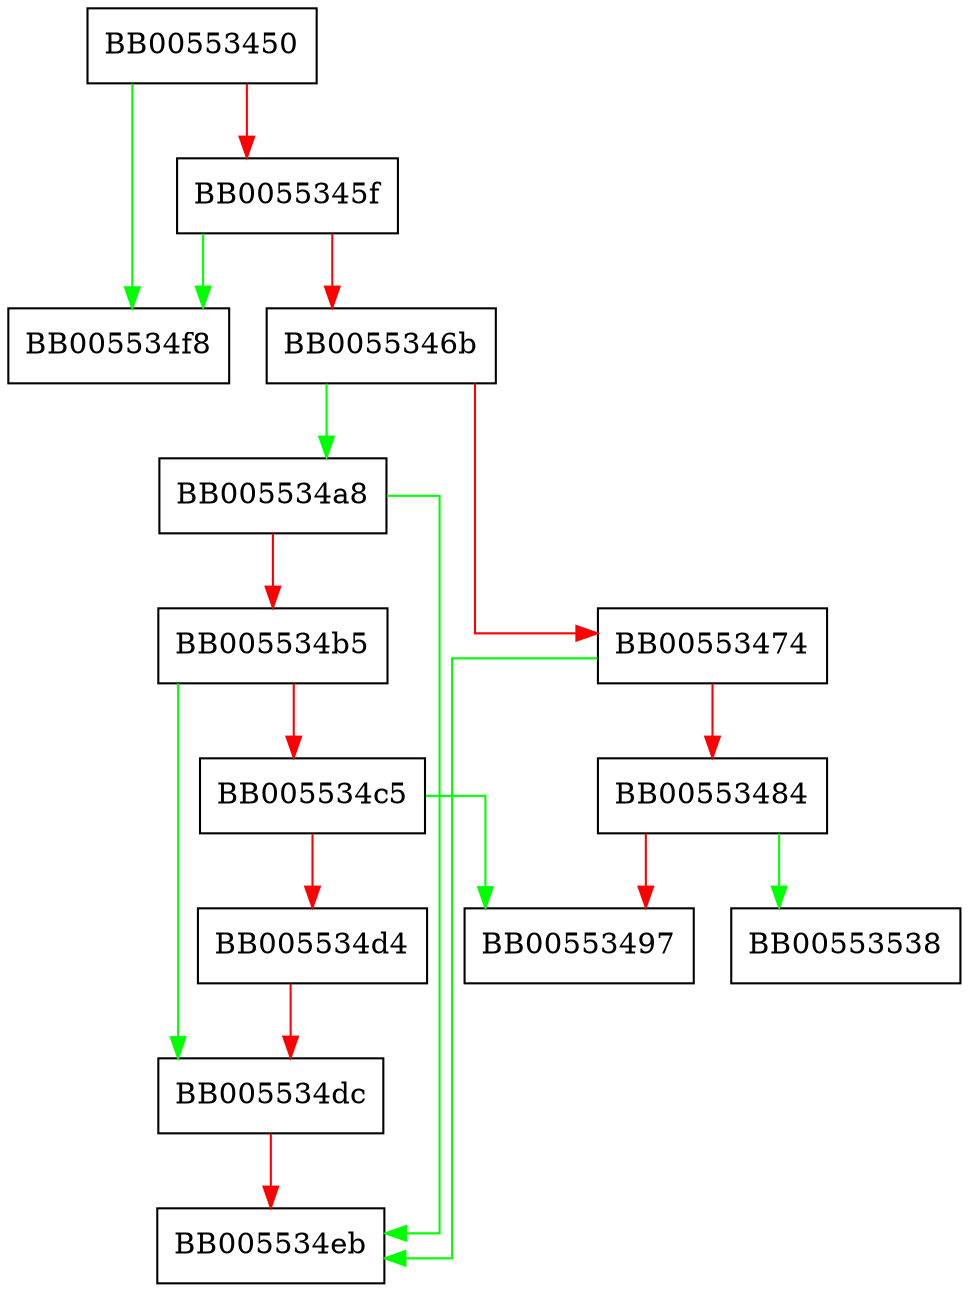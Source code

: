 digraph OSSL_CMP_ATAV_push1 {
  node [shape="box"];
  graph [splines=ortho];
  BB00553450 -> BB005534f8 [color="green"];
  BB00553450 -> BB0055345f [color="red"];
  BB0055345f -> BB005534f8 [color="green"];
  BB0055345f -> BB0055346b [color="red"];
  BB0055346b -> BB005534a8 [color="green"];
  BB0055346b -> BB00553474 [color="red"];
  BB00553474 -> BB005534eb [color="green"];
  BB00553474 -> BB00553484 [color="red"];
  BB00553484 -> BB00553538 [color="green"];
  BB00553484 -> BB00553497 [color="red"];
  BB005534a8 -> BB005534eb [color="green"];
  BB005534a8 -> BB005534b5 [color="red"];
  BB005534b5 -> BB005534dc [color="green"];
  BB005534b5 -> BB005534c5 [color="red"];
  BB005534c5 -> BB00553497 [color="green"];
  BB005534c5 -> BB005534d4 [color="red"];
  BB005534d4 -> BB005534dc [color="red"];
  BB005534dc -> BB005534eb [color="red"];
}